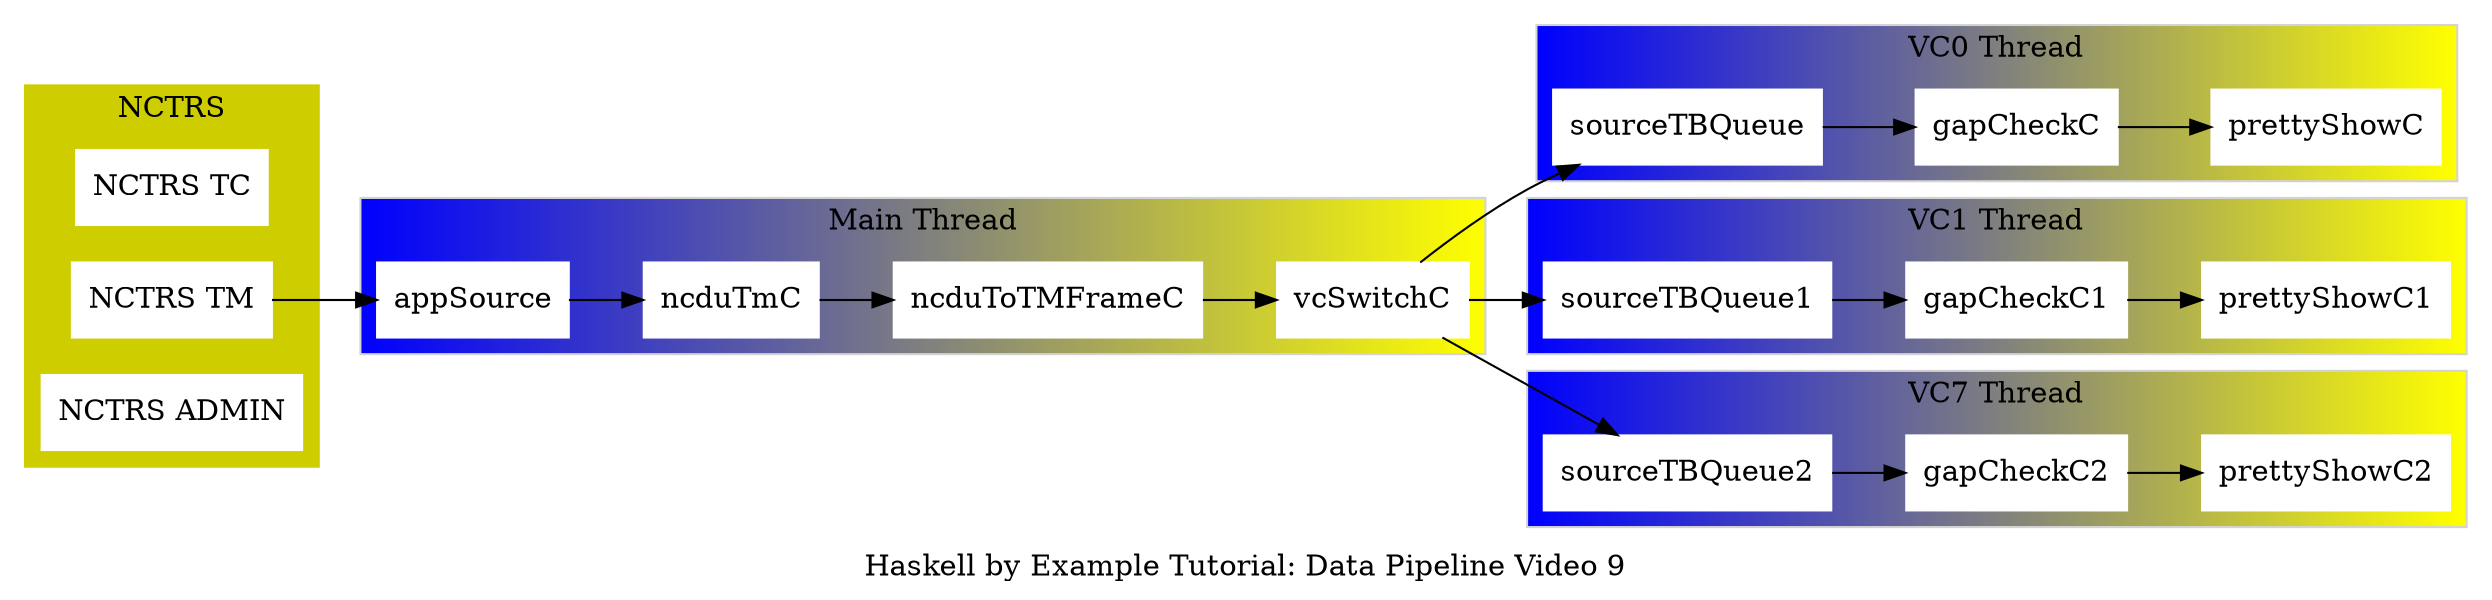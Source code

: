 digraph DataPipeline {
  rankdir="LR";
  label = "Haskell by Example Tutorial: Data Pipeline Video 9"

  subgraph cluster_interface {
      rank = same;
      style = filled;
      color = yellow3;
      node [shape=box,style=filled,color=white];

      nctrs_tc [label="NCTRS TC",shape=box]
      nctrs_tm [label="NCTRS TM", shape=box]
      nctrs_admin [label="NCTRS ADMIN", shape=box]

      label = "NCTRS"
  }

  subgraph cluster_tmChain {
    style = filled;
    color = lightgrey;
    fillcolor="blue:yellow";
    node [shape=box, style= filled, color=white]
    label = "Main Thread";

    appSource -> ncduTmC -> ncduToTMFrameC -> vcSwitchC
  }

  subgraph cluster_vc0 {
    style = filled;
    color = lightgrey;
    fillcolor="blue:yellow";
    node [shape=box, style= filled, color=white]
    label = "VC0 Thread";

    sourceTBQueue -> gapCheckC -> prettyShowC
  }

  subgraph cluster_vc1 {
    style = filled;
    color = lightgrey;
    fillcolor="blue:yellow";
    node [shape=box, style= filled, color=white]
    label = "VC1 Thread";

    sourceTBQueue1 -> gapCheckC1 -> prettyShowC1
  }

  subgraph cluster_vc7 {
    style = filled;
    color = lightgrey;
    fillcolor="blue:yellow";
    node [shape=box, style= filled, color=white]
    label = "VC7 Thread";

    sourceTBQueue2 -> gapCheckC2 -> prettyShowC2
  }


  nctrs_tm -> appSource

  vcSwitchC -> sourceTBQueue 
  vcSwitchC -> sourceTBQueue1
  vcSwitchC -> sourceTBQueue2 

}